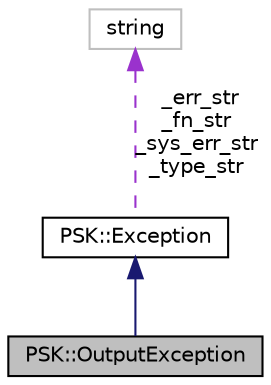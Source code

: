 digraph "PSK::OutputException"
{
 // INTERACTIVE_SVG=YES
 // LATEX_PDF_SIZE
  edge [fontname="Helvetica",fontsize="10",labelfontname="Helvetica",labelfontsize="10"];
  node [fontname="Helvetica",fontsize="10",shape=record];
  Node1 [label="PSK::OutputException",height=0.2,width=0.4,color="black", fillcolor="grey75", style="filled", fontcolor="black",tooltip="class for handling IO exception"];
  Node2 -> Node1 [dir="back",color="midnightblue",fontsize="10",style="solid",fontname="Helvetica"];
  Node2 [label="PSK::Exception",height=0.2,width=0.4,color="black", fillcolor="white", style="filled",URL="$de/d63/class_p_s_k_1_1_exception.html",tooltip=" "];
  Node3 -> Node2 [dir="back",color="darkorchid3",fontsize="10",style="dashed",label=" _err_str\n_fn_str\n_sys_err_str\n_type_str" ,fontname="Helvetica"];
  Node3 [label="string",height=0.2,width=0.4,color="grey75", fillcolor="white", style="filled",tooltip=" "];
}
